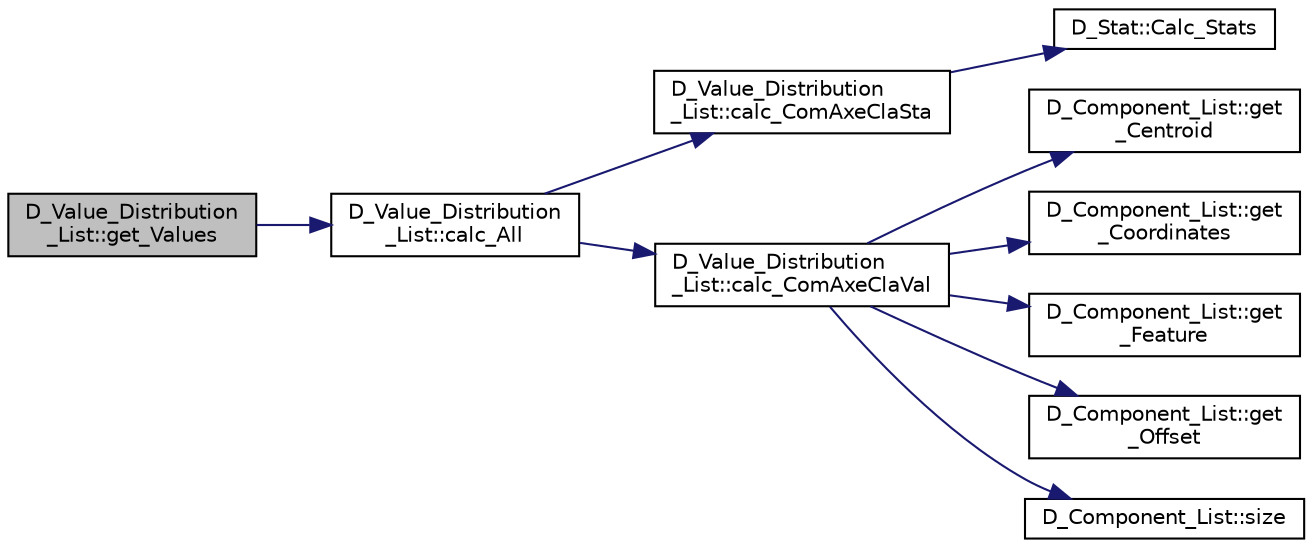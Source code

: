 digraph "D_Value_Distribution_List::get_Values"
{
 // LATEX_PDF_SIZE
  edge [fontname="Helvetica",fontsize="10",labelfontname="Helvetica",labelfontsize="10"];
  node [fontname="Helvetica",fontsize="10",shape=record];
  rankdir="LR";
  Node1 [label="D_Value_Distribution\l_List::get_Values",height=0.2,width=0.4,color="black", fillcolor="grey75", style="filled", fontcolor="black",tooltip=" "];
  Node1 -> Node2 [color="midnightblue",fontsize="10",style="solid",fontname="Helvetica"];
  Node2 [label="D_Value_Distribution\l_List::calc_All",height=0.2,width=0.4,color="black", fillcolor="white", style="filled",URL="$class_d___value___distribution___list.html#ad2d04cb753b1d3fcdf1142aacd251e4a",tooltip=" "];
  Node2 -> Node3 [color="midnightblue",fontsize="10",style="solid",fontname="Helvetica"];
  Node3 [label="D_Value_Distribution\l_List::calc_ComAxeClaSta",height=0.2,width=0.4,color="black", fillcolor="white", style="filled",URL="$class_d___value___distribution___list.html#aeb5cd05b44aea5a0aae0f0b046976039",tooltip=" "];
  Node3 -> Node4 [color="midnightblue",fontsize="10",style="solid",fontname="Helvetica"];
  Node4 [label="D_Stat::Calc_Stats",height=0.2,width=0.4,color="black", fillcolor="white", style="filled",URL="$class_d___stat.html#a5deeae023646a2bcb13a09dd7b447968",tooltip=" "];
  Node2 -> Node5 [color="midnightblue",fontsize="10",style="solid",fontname="Helvetica"];
  Node5 [label="D_Value_Distribution\l_List::calc_ComAxeClaVal",height=0.2,width=0.4,color="black", fillcolor="white", style="filled",URL="$class_d___value___distribution___list.html#add32df3c4b9fa4f4ff809642373feccb",tooltip=" "];
  Node5 -> Node6 [color="midnightblue",fontsize="10",style="solid",fontname="Helvetica"];
  Node6 [label="D_Component_List::get\l_Centroid",height=0.2,width=0.4,color="black", fillcolor="white", style="filled",URL="$class_d___component___list.html#a3f65b83dac537d2f35e2328f4d201436",tooltip=" "];
  Node5 -> Node7 [color="midnightblue",fontsize="10",style="solid",fontname="Helvetica"];
  Node7 [label="D_Component_List::get\l_Coordinates",height=0.2,width=0.4,color="black", fillcolor="white", style="filled",URL="$class_d___component___list.html#a6e75e386cd2b4ec963c88b33ed27506f",tooltip=" "];
  Node5 -> Node8 [color="midnightblue",fontsize="10",style="solid",fontname="Helvetica"];
  Node8 [label="D_Component_List::get\l_Feature",height=0.2,width=0.4,color="black", fillcolor="white", style="filled",URL="$class_d___component___list.html#ac2d0aaf98eaa50836b2b4f9e3b7097f2",tooltip=" "];
  Node5 -> Node9 [color="midnightblue",fontsize="10",style="solid",fontname="Helvetica"];
  Node9 [label="D_Component_List::get\l_Offset",height=0.2,width=0.4,color="black", fillcolor="white", style="filled",URL="$class_d___component___list.html#a4e4cb18be549380e6d4a07ed9a61f525",tooltip=" "];
  Node5 -> Node10 [color="midnightblue",fontsize="10",style="solid",fontname="Helvetica"];
  Node10 [label="D_Component_List::size",height=0.2,width=0.4,color="black", fillcolor="white", style="filled",URL="$class_d___component___list.html#a39d1b2ce304399503e229f83e3f4e6f4",tooltip=" "];
}
